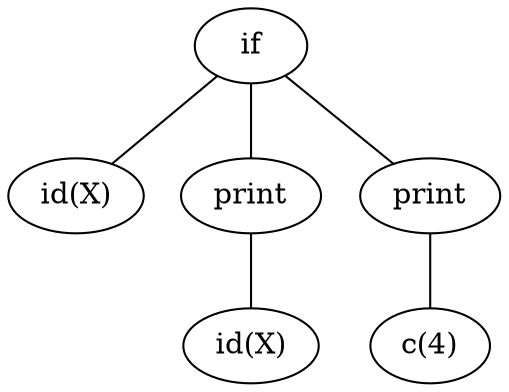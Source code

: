 graph tree_graph1{
	12 -- 13

	12 -- 14

	14 -- 8

	12 -- 15

	15 -- 11

	12 [label="if"]

	13 [label="id(X)"]

	12 [label="if"]

	14 [label="print"]

	8 [label="id(X)"]

	12 [label="if"]

	15 [label="print"]

	11 [label="c(4)"]

}
